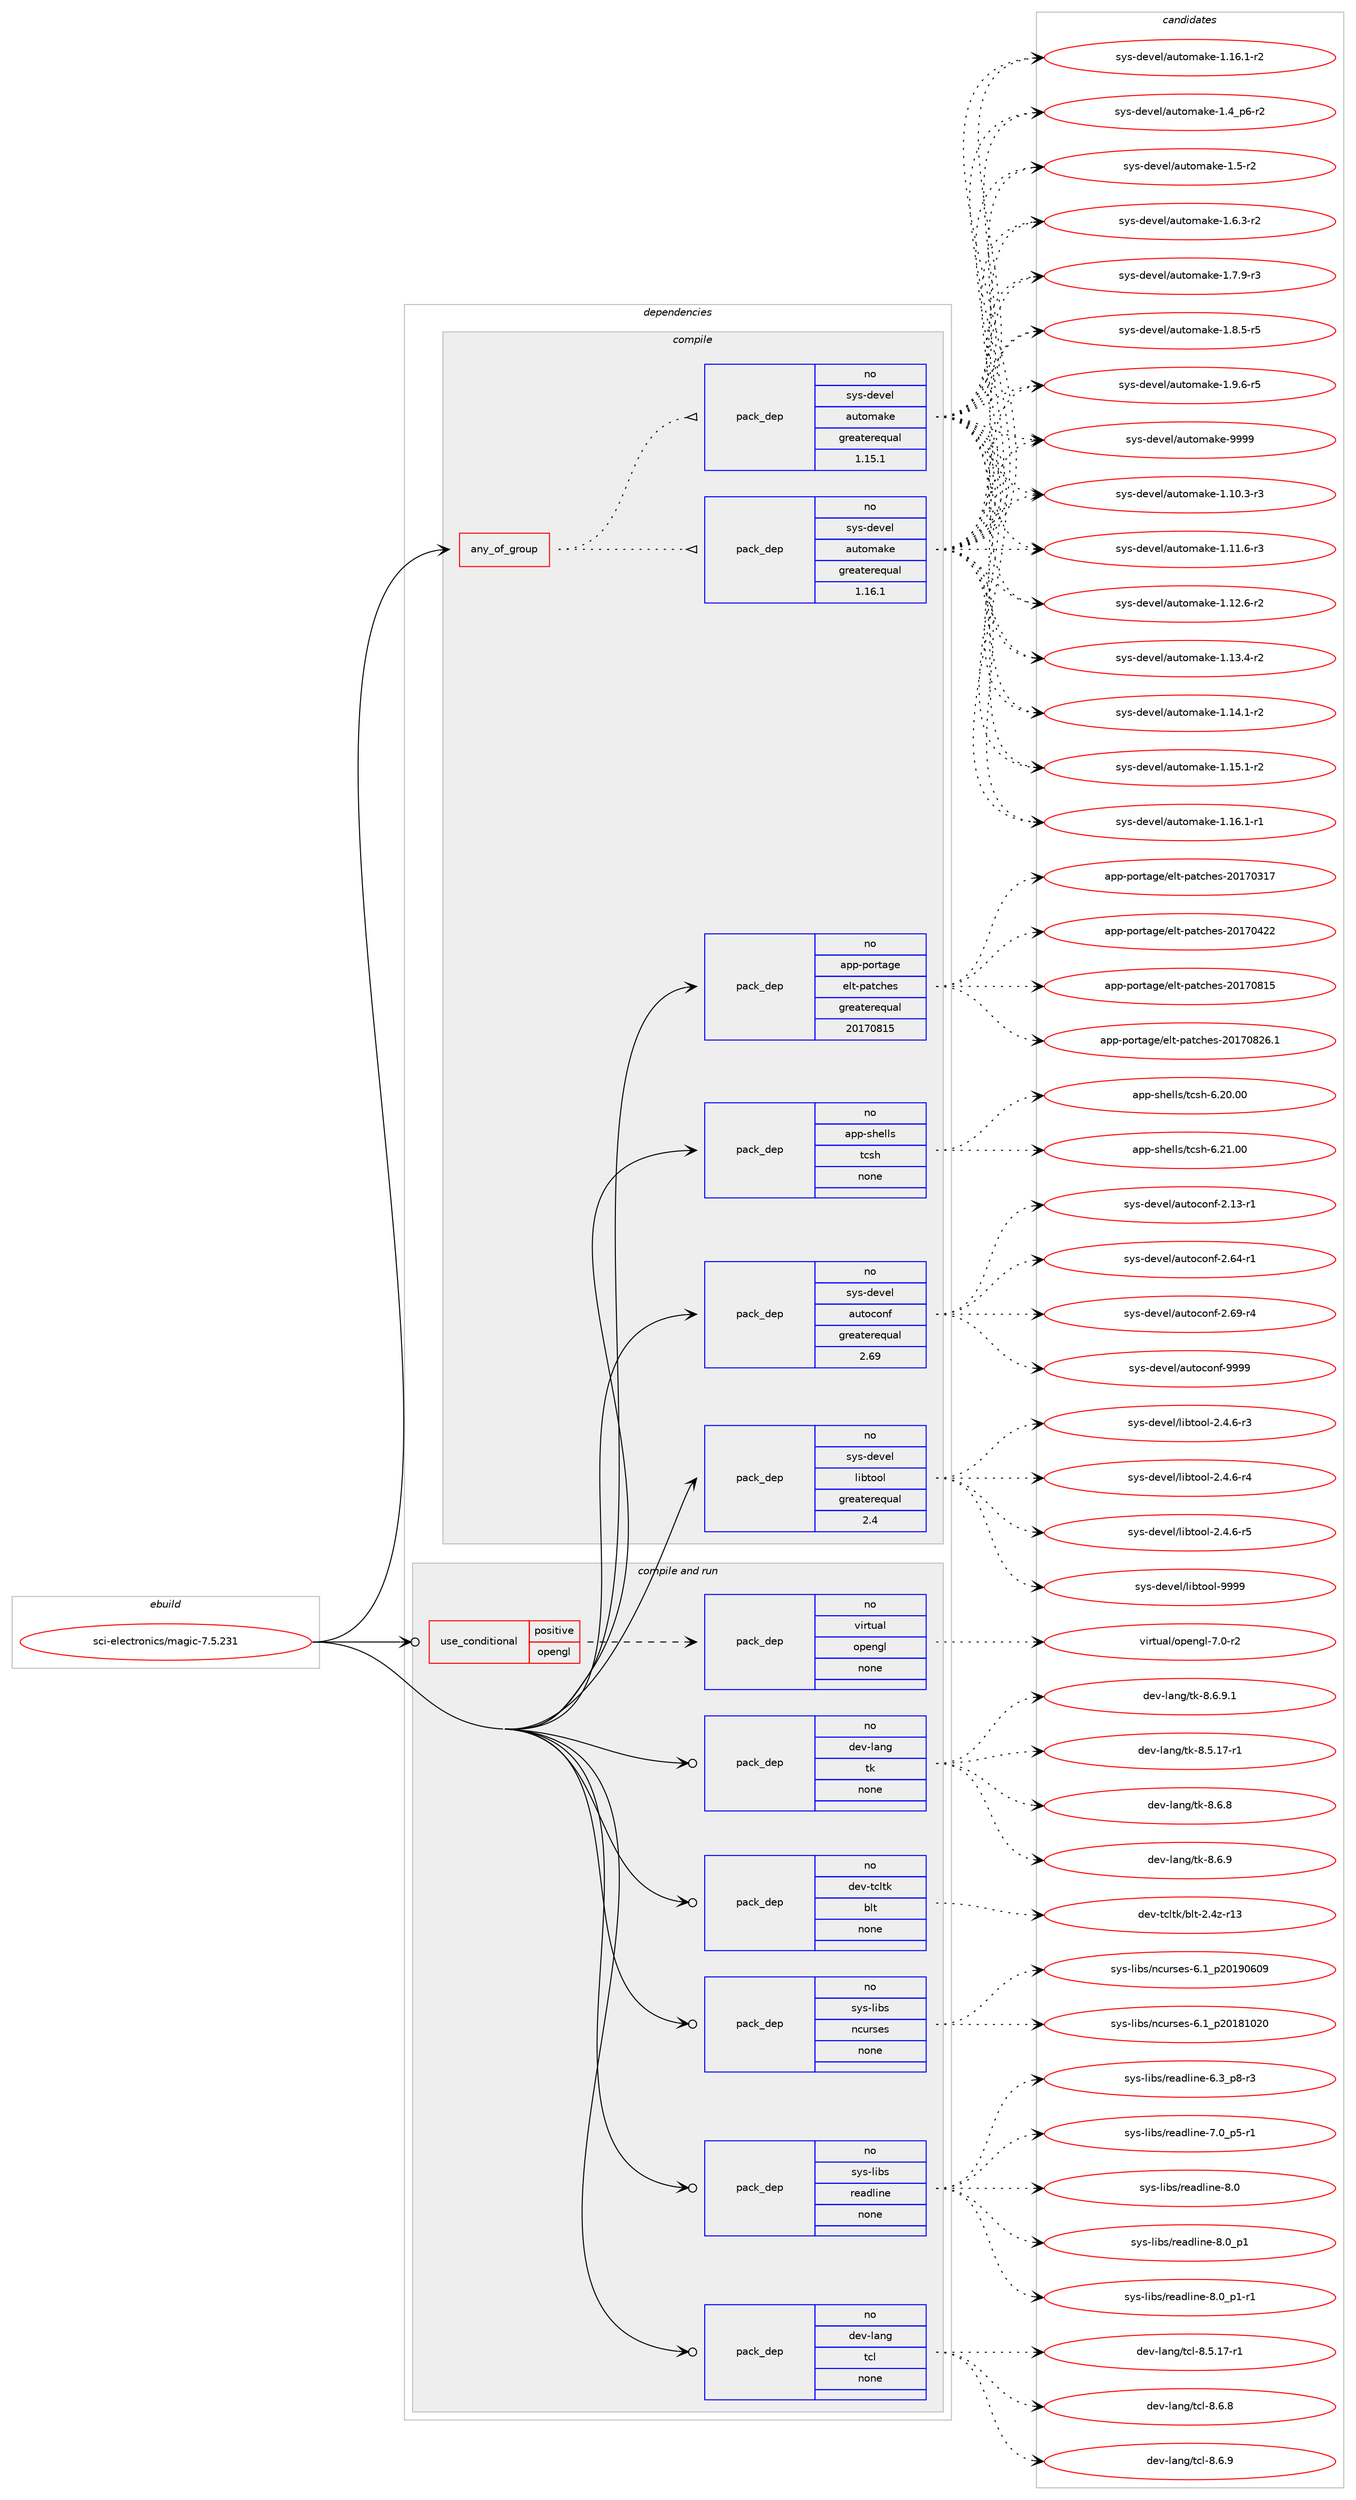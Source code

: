digraph prolog {

# *************
# Graph options
# *************

newrank=true;
concentrate=true;
compound=true;
graph [rankdir=LR,fontname=Helvetica,fontsize=10,ranksep=1.5];#, ranksep=2.5, nodesep=0.2];
edge  [arrowhead=vee];
node  [fontname=Helvetica,fontsize=10];

# **********
# The ebuild
# **********

subgraph cluster_leftcol {
color=gray;
rank=same;
label=<<i>ebuild</i>>;
id [label="sci-electronics/magic-7.5.231", color=red, width=4, href="../sci-electronics/magic-7.5.231.svg"];
}

# ****************
# The dependencies
# ****************

subgraph cluster_midcol {
color=gray;
label=<<i>dependencies</i>>;
subgraph cluster_compile {
fillcolor="#eeeeee";
style=filled;
label=<<i>compile</i>>;
subgraph any14552 {
dependency853326 [label=<<TABLE BORDER="0" CELLBORDER="1" CELLSPACING="0" CELLPADDING="4"><TR><TD CELLPADDING="10">any_of_group</TD></TR></TABLE>>, shape=none, color=red];subgraph pack631052 {
dependency853327 [label=<<TABLE BORDER="0" CELLBORDER="1" CELLSPACING="0" CELLPADDING="4" WIDTH="220"><TR><TD ROWSPAN="6" CELLPADDING="30">pack_dep</TD></TR><TR><TD WIDTH="110">no</TD></TR><TR><TD>sys-devel</TD></TR><TR><TD>automake</TD></TR><TR><TD>greaterequal</TD></TR><TR><TD>1.16.1</TD></TR></TABLE>>, shape=none, color=blue];
}
dependency853326:e -> dependency853327:w [weight=20,style="dotted",arrowhead="oinv"];
subgraph pack631053 {
dependency853328 [label=<<TABLE BORDER="0" CELLBORDER="1" CELLSPACING="0" CELLPADDING="4" WIDTH="220"><TR><TD ROWSPAN="6" CELLPADDING="30">pack_dep</TD></TR><TR><TD WIDTH="110">no</TD></TR><TR><TD>sys-devel</TD></TR><TR><TD>automake</TD></TR><TR><TD>greaterequal</TD></TR><TR><TD>1.15.1</TD></TR></TABLE>>, shape=none, color=blue];
}
dependency853326:e -> dependency853328:w [weight=20,style="dotted",arrowhead="oinv"];
}
id:e -> dependency853326:w [weight=20,style="solid",arrowhead="vee"];
subgraph pack631054 {
dependency853329 [label=<<TABLE BORDER="0" CELLBORDER="1" CELLSPACING="0" CELLPADDING="4" WIDTH="220"><TR><TD ROWSPAN="6" CELLPADDING="30">pack_dep</TD></TR><TR><TD WIDTH="110">no</TD></TR><TR><TD>app-portage</TD></TR><TR><TD>elt-patches</TD></TR><TR><TD>greaterequal</TD></TR><TR><TD>20170815</TD></TR></TABLE>>, shape=none, color=blue];
}
id:e -> dependency853329:w [weight=20,style="solid",arrowhead="vee"];
subgraph pack631055 {
dependency853330 [label=<<TABLE BORDER="0" CELLBORDER="1" CELLSPACING="0" CELLPADDING="4" WIDTH="220"><TR><TD ROWSPAN="6" CELLPADDING="30">pack_dep</TD></TR><TR><TD WIDTH="110">no</TD></TR><TR><TD>app-shells</TD></TR><TR><TD>tcsh</TD></TR><TR><TD>none</TD></TR><TR><TD></TD></TR></TABLE>>, shape=none, color=blue];
}
id:e -> dependency853330:w [weight=20,style="solid",arrowhead="vee"];
subgraph pack631056 {
dependency853331 [label=<<TABLE BORDER="0" CELLBORDER="1" CELLSPACING="0" CELLPADDING="4" WIDTH="220"><TR><TD ROWSPAN="6" CELLPADDING="30">pack_dep</TD></TR><TR><TD WIDTH="110">no</TD></TR><TR><TD>sys-devel</TD></TR><TR><TD>autoconf</TD></TR><TR><TD>greaterequal</TD></TR><TR><TD>2.69</TD></TR></TABLE>>, shape=none, color=blue];
}
id:e -> dependency853331:w [weight=20,style="solid",arrowhead="vee"];
subgraph pack631057 {
dependency853332 [label=<<TABLE BORDER="0" CELLBORDER="1" CELLSPACING="0" CELLPADDING="4" WIDTH="220"><TR><TD ROWSPAN="6" CELLPADDING="30">pack_dep</TD></TR><TR><TD WIDTH="110">no</TD></TR><TR><TD>sys-devel</TD></TR><TR><TD>libtool</TD></TR><TR><TD>greaterequal</TD></TR><TR><TD>2.4</TD></TR></TABLE>>, shape=none, color=blue];
}
id:e -> dependency853332:w [weight=20,style="solid",arrowhead="vee"];
}
subgraph cluster_compileandrun {
fillcolor="#eeeeee";
style=filled;
label=<<i>compile and run</i>>;
subgraph cond207213 {
dependency853333 [label=<<TABLE BORDER="0" CELLBORDER="1" CELLSPACING="0" CELLPADDING="4"><TR><TD ROWSPAN="3" CELLPADDING="10">use_conditional</TD></TR><TR><TD>positive</TD></TR><TR><TD>opengl</TD></TR></TABLE>>, shape=none, color=red];
subgraph pack631058 {
dependency853334 [label=<<TABLE BORDER="0" CELLBORDER="1" CELLSPACING="0" CELLPADDING="4" WIDTH="220"><TR><TD ROWSPAN="6" CELLPADDING="30">pack_dep</TD></TR><TR><TD WIDTH="110">no</TD></TR><TR><TD>virtual</TD></TR><TR><TD>opengl</TD></TR><TR><TD>none</TD></TR><TR><TD></TD></TR></TABLE>>, shape=none, color=blue];
}
dependency853333:e -> dependency853334:w [weight=20,style="dashed",arrowhead="vee"];
}
id:e -> dependency853333:w [weight=20,style="solid",arrowhead="odotvee"];
subgraph pack631059 {
dependency853335 [label=<<TABLE BORDER="0" CELLBORDER="1" CELLSPACING="0" CELLPADDING="4" WIDTH="220"><TR><TD ROWSPAN="6" CELLPADDING="30">pack_dep</TD></TR><TR><TD WIDTH="110">no</TD></TR><TR><TD>dev-lang</TD></TR><TR><TD>tcl</TD></TR><TR><TD>none</TD></TR><TR><TD></TD></TR></TABLE>>, shape=none, color=blue];
}
id:e -> dependency853335:w [weight=20,style="solid",arrowhead="odotvee"];
subgraph pack631060 {
dependency853336 [label=<<TABLE BORDER="0" CELLBORDER="1" CELLSPACING="0" CELLPADDING="4" WIDTH="220"><TR><TD ROWSPAN="6" CELLPADDING="30">pack_dep</TD></TR><TR><TD WIDTH="110">no</TD></TR><TR><TD>dev-lang</TD></TR><TR><TD>tk</TD></TR><TR><TD>none</TD></TR><TR><TD></TD></TR></TABLE>>, shape=none, color=blue];
}
id:e -> dependency853336:w [weight=20,style="solid",arrowhead="odotvee"];
subgraph pack631061 {
dependency853337 [label=<<TABLE BORDER="0" CELLBORDER="1" CELLSPACING="0" CELLPADDING="4" WIDTH="220"><TR><TD ROWSPAN="6" CELLPADDING="30">pack_dep</TD></TR><TR><TD WIDTH="110">no</TD></TR><TR><TD>dev-tcltk</TD></TR><TR><TD>blt</TD></TR><TR><TD>none</TD></TR><TR><TD></TD></TR></TABLE>>, shape=none, color=blue];
}
id:e -> dependency853337:w [weight=20,style="solid",arrowhead="odotvee"];
subgraph pack631062 {
dependency853338 [label=<<TABLE BORDER="0" CELLBORDER="1" CELLSPACING="0" CELLPADDING="4" WIDTH="220"><TR><TD ROWSPAN="6" CELLPADDING="30">pack_dep</TD></TR><TR><TD WIDTH="110">no</TD></TR><TR><TD>sys-libs</TD></TR><TR><TD>ncurses</TD></TR><TR><TD>none</TD></TR><TR><TD></TD></TR></TABLE>>, shape=none, color=blue];
}
id:e -> dependency853338:w [weight=20,style="solid",arrowhead="odotvee"];
subgraph pack631063 {
dependency853339 [label=<<TABLE BORDER="0" CELLBORDER="1" CELLSPACING="0" CELLPADDING="4" WIDTH="220"><TR><TD ROWSPAN="6" CELLPADDING="30">pack_dep</TD></TR><TR><TD WIDTH="110">no</TD></TR><TR><TD>sys-libs</TD></TR><TR><TD>readline</TD></TR><TR><TD>none</TD></TR><TR><TD></TD></TR></TABLE>>, shape=none, color=blue];
}
id:e -> dependency853339:w [weight=20,style="solid",arrowhead="odotvee"];
}
subgraph cluster_run {
fillcolor="#eeeeee";
style=filled;
label=<<i>run</i>>;
}
}

# **************
# The candidates
# **************

subgraph cluster_choices {
rank=same;
color=gray;
label=<<i>candidates</i>>;

subgraph choice631052 {
color=black;
nodesep=1;
choice11512111545100101118101108479711711611110997107101454946494846514511451 [label="sys-devel/automake-1.10.3-r3", color=red, width=4,href="../sys-devel/automake-1.10.3-r3.svg"];
choice11512111545100101118101108479711711611110997107101454946494946544511451 [label="sys-devel/automake-1.11.6-r3", color=red, width=4,href="../sys-devel/automake-1.11.6-r3.svg"];
choice11512111545100101118101108479711711611110997107101454946495046544511450 [label="sys-devel/automake-1.12.6-r2", color=red, width=4,href="../sys-devel/automake-1.12.6-r2.svg"];
choice11512111545100101118101108479711711611110997107101454946495146524511450 [label="sys-devel/automake-1.13.4-r2", color=red, width=4,href="../sys-devel/automake-1.13.4-r2.svg"];
choice11512111545100101118101108479711711611110997107101454946495246494511450 [label="sys-devel/automake-1.14.1-r2", color=red, width=4,href="../sys-devel/automake-1.14.1-r2.svg"];
choice11512111545100101118101108479711711611110997107101454946495346494511450 [label="sys-devel/automake-1.15.1-r2", color=red, width=4,href="../sys-devel/automake-1.15.1-r2.svg"];
choice11512111545100101118101108479711711611110997107101454946495446494511449 [label="sys-devel/automake-1.16.1-r1", color=red, width=4,href="../sys-devel/automake-1.16.1-r1.svg"];
choice11512111545100101118101108479711711611110997107101454946495446494511450 [label="sys-devel/automake-1.16.1-r2", color=red, width=4,href="../sys-devel/automake-1.16.1-r2.svg"];
choice115121115451001011181011084797117116111109971071014549465295112544511450 [label="sys-devel/automake-1.4_p6-r2", color=red, width=4,href="../sys-devel/automake-1.4_p6-r2.svg"];
choice11512111545100101118101108479711711611110997107101454946534511450 [label="sys-devel/automake-1.5-r2", color=red, width=4,href="../sys-devel/automake-1.5-r2.svg"];
choice115121115451001011181011084797117116111109971071014549465446514511450 [label="sys-devel/automake-1.6.3-r2", color=red, width=4,href="../sys-devel/automake-1.6.3-r2.svg"];
choice115121115451001011181011084797117116111109971071014549465546574511451 [label="sys-devel/automake-1.7.9-r3", color=red, width=4,href="../sys-devel/automake-1.7.9-r3.svg"];
choice115121115451001011181011084797117116111109971071014549465646534511453 [label="sys-devel/automake-1.8.5-r5", color=red, width=4,href="../sys-devel/automake-1.8.5-r5.svg"];
choice115121115451001011181011084797117116111109971071014549465746544511453 [label="sys-devel/automake-1.9.6-r5", color=red, width=4,href="../sys-devel/automake-1.9.6-r5.svg"];
choice115121115451001011181011084797117116111109971071014557575757 [label="sys-devel/automake-9999", color=red, width=4,href="../sys-devel/automake-9999.svg"];
dependency853327:e -> choice11512111545100101118101108479711711611110997107101454946494846514511451:w [style=dotted,weight="100"];
dependency853327:e -> choice11512111545100101118101108479711711611110997107101454946494946544511451:w [style=dotted,weight="100"];
dependency853327:e -> choice11512111545100101118101108479711711611110997107101454946495046544511450:w [style=dotted,weight="100"];
dependency853327:e -> choice11512111545100101118101108479711711611110997107101454946495146524511450:w [style=dotted,weight="100"];
dependency853327:e -> choice11512111545100101118101108479711711611110997107101454946495246494511450:w [style=dotted,weight="100"];
dependency853327:e -> choice11512111545100101118101108479711711611110997107101454946495346494511450:w [style=dotted,weight="100"];
dependency853327:e -> choice11512111545100101118101108479711711611110997107101454946495446494511449:w [style=dotted,weight="100"];
dependency853327:e -> choice11512111545100101118101108479711711611110997107101454946495446494511450:w [style=dotted,weight="100"];
dependency853327:e -> choice115121115451001011181011084797117116111109971071014549465295112544511450:w [style=dotted,weight="100"];
dependency853327:e -> choice11512111545100101118101108479711711611110997107101454946534511450:w [style=dotted,weight="100"];
dependency853327:e -> choice115121115451001011181011084797117116111109971071014549465446514511450:w [style=dotted,weight="100"];
dependency853327:e -> choice115121115451001011181011084797117116111109971071014549465546574511451:w [style=dotted,weight="100"];
dependency853327:e -> choice115121115451001011181011084797117116111109971071014549465646534511453:w [style=dotted,weight="100"];
dependency853327:e -> choice115121115451001011181011084797117116111109971071014549465746544511453:w [style=dotted,weight="100"];
dependency853327:e -> choice115121115451001011181011084797117116111109971071014557575757:w [style=dotted,weight="100"];
}
subgraph choice631053 {
color=black;
nodesep=1;
choice11512111545100101118101108479711711611110997107101454946494846514511451 [label="sys-devel/automake-1.10.3-r3", color=red, width=4,href="../sys-devel/automake-1.10.3-r3.svg"];
choice11512111545100101118101108479711711611110997107101454946494946544511451 [label="sys-devel/automake-1.11.6-r3", color=red, width=4,href="../sys-devel/automake-1.11.6-r3.svg"];
choice11512111545100101118101108479711711611110997107101454946495046544511450 [label="sys-devel/automake-1.12.6-r2", color=red, width=4,href="../sys-devel/automake-1.12.6-r2.svg"];
choice11512111545100101118101108479711711611110997107101454946495146524511450 [label="sys-devel/automake-1.13.4-r2", color=red, width=4,href="../sys-devel/automake-1.13.4-r2.svg"];
choice11512111545100101118101108479711711611110997107101454946495246494511450 [label="sys-devel/automake-1.14.1-r2", color=red, width=4,href="../sys-devel/automake-1.14.1-r2.svg"];
choice11512111545100101118101108479711711611110997107101454946495346494511450 [label="sys-devel/automake-1.15.1-r2", color=red, width=4,href="../sys-devel/automake-1.15.1-r2.svg"];
choice11512111545100101118101108479711711611110997107101454946495446494511449 [label="sys-devel/automake-1.16.1-r1", color=red, width=4,href="../sys-devel/automake-1.16.1-r1.svg"];
choice11512111545100101118101108479711711611110997107101454946495446494511450 [label="sys-devel/automake-1.16.1-r2", color=red, width=4,href="../sys-devel/automake-1.16.1-r2.svg"];
choice115121115451001011181011084797117116111109971071014549465295112544511450 [label="sys-devel/automake-1.4_p6-r2", color=red, width=4,href="../sys-devel/automake-1.4_p6-r2.svg"];
choice11512111545100101118101108479711711611110997107101454946534511450 [label="sys-devel/automake-1.5-r2", color=red, width=4,href="../sys-devel/automake-1.5-r2.svg"];
choice115121115451001011181011084797117116111109971071014549465446514511450 [label="sys-devel/automake-1.6.3-r2", color=red, width=4,href="../sys-devel/automake-1.6.3-r2.svg"];
choice115121115451001011181011084797117116111109971071014549465546574511451 [label="sys-devel/automake-1.7.9-r3", color=red, width=4,href="../sys-devel/automake-1.7.9-r3.svg"];
choice115121115451001011181011084797117116111109971071014549465646534511453 [label="sys-devel/automake-1.8.5-r5", color=red, width=4,href="../sys-devel/automake-1.8.5-r5.svg"];
choice115121115451001011181011084797117116111109971071014549465746544511453 [label="sys-devel/automake-1.9.6-r5", color=red, width=4,href="../sys-devel/automake-1.9.6-r5.svg"];
choice115121115451001011181011084797117116111109971071014557575757 [label="sys-devel/automake-9999", color=red, width=4,href="../sys-devel/automake-9999.svg"];
dependency853328:e -> choice11512111545100101118101108479711711611110997107101454946494846514511451:w [style=dotted,weight="100"];
dependency853328:e -> choice11512111545100101118101108479711711611110997107101454946494946544511451:w [style=dotted,weight="100"];
dependency853328:e -> choice11512111545100101118101108479711711611110997107101454946495046544511450:w [style=dotted,weight="100"];
dependency853328:e -> choice11512111545100101118101108479711711611110997107101454946495146524511450:w [style=dotted,weight="100"];
dependency853328:e -> choice11512111545100101118101108479711711611110997107101454946495246494511450:w [style=dotted,weight="100"];
dependency853328:e -> choice11512111545100101118101108479711711611110997107101454946495346494511450:w [style=dotted,weight="100"];
dependency853328:e -> choice11512111545100101118101108479711711611110997107101454946495446494511449:w [style=dotted,weight="100"];
dependency853328:e -> choice11512111545100101118101108479711711611110997107101454946495446494511450:w [style=dotted,weight="100"];
dependency853328:e -> choice115121115451001011181011084797117116111109971071014549465295112544511450:w [style=dotted,weight="100"];
dependency853328:e -> choice11512111545100101118101108479711711611110997107101454946534511450:w [style=dotted,weight="100"];
dependency853328:e -> choice115121115451001011181011084797117116111109971071014549465446514511450:w [style=dotted,weight="100"];
dependency853328:e -> choice115121115451001011181011084797117116111109971071014549465546574511451:w [style=dotted,weight="100"];
dependency853328:e -> choice115121115451001011181011084797117116111109971071014549465646534511453:w [style=dotted,weight="100"];
dependency853328:e -> choice115121115451001011181011084797117116111109971071014549465746544511453:w [style=dotted,weight="100"];
dependency853328:e -> choice115121115451001011181011084797117116111109971071014557575757:w [style=dotted,weight="100"];
}
subgraph choice631054 {
color=black;
nodesep=1;
choice97112112451121111141169710310147101108116451129711699104101115455048495548514955 [label="app-portage/elt-patches-20170317", color=red, width=4,href="../app-portage/elt-patches-20170317.svg"];
choice97112112451121111141169710310147101108116451129711699104101115455048495548525050 [label="app-portage/elt-patches-20170422", color=red, width=4,href="../app-portage/elt-patches-20170422.svg"];
choice97112112451121111141169710310147101108116451129711699104101115455048495548564953 [label="app-portage/elt-patches-20170815", color=red, width=4,href="../app-portage/elt-patches-20170815.svg"];
choice971121124511211111411697103101471011081164511297116991041011154550484955485650544649 [label="app-portage/elt-patches-20170826.1", color=red, width=4,href="../app-portage/elt-patches-20170826.1.svg"];
dependency853329:e -> choice97112112451121111141169710310147101108116451129711699104101115455048495548514955:w [style=dotted,weight="100"];
dependency853329:e -> choice97112112451121111141169710310147101108116451129711699104101115455048495548525050:w [style=dotted,weight="100"];
dependency853329:e -> choice97112112451121111141169710310147101108116451129711699104101115455048495548564953:w [style=dotted,weight="100"];
dependency853329:e -> choice971121124511211111411697103101471011081164511297116991041011154550484955485650544649:w [style=dotted,weight="100"];
}
subgraph choice631055 {
color=black;
nodesep=1;
choice971121124511510410110810811547116991151044554465048464848 [label="app-shells/tcsh-6.20.00", color=red, width=4,href="../app-shells/tcsh-6.20.00.svg"];
choice971121124511510410110810811547116991151044554465049464848 [label="app-shells/tcsh-6.21.00", color=red, width=4,href="../app-shells/tcsh-6.21.00.svg"];
dependency853330:e -> choice971121124511510410110810811547116991151044554465048464848:w [style=dotted,weight="100"];
dependency853330:e -> choice971121124511510410110810811547116991151044554465049464848:w [style=dotted,weight="100"];
}
subgraph choice631056 {
color=black;
nodesep=1;
choice1151211154510010111810110847971171161119911111010245504649514511449 [label="sys-devel/autoconf-2.13-r1", color=red, width=4,href="../sys-devel/autoconf-2.13-r1.svg"];
choice1151211154510010111810110847971171161119911111010245504654524511449 [label="sys-devel/autoconf-2.64-r1", color=red, width=4,href="../sys-devel/autoconf-2.64-r1.svg"];
choice1151211154510010111810110847971171161119911111010245504654574511452 [label="sys-devel/autoconf-2.69-r4", color=red, width=4,href="../sys-devel/autoconf-2.69-r4.svg"];
choice115121115451001011181011084797117116111991111101024557575757 [label="sys-devel/autoconf-9999", color=red, width=4,href="../sys-devel/autoconf-9999.svg"];
dependency853331:e -> choice1151211154510010111810110847971171161119911111010245504649514511449:w [style=dotted,weight="100"];
dependency853331:e -> choice1151211154510010111810110847971171161119911111010245504654524511449:w [style=dotted,weight="100"];
dependency853331:e -> choice1151211154510010111810110847971171161119911111010245504654574511452:w [style=dotted,weight="100"];
dependency853331:e -> choice115121115451001011181011084797117116111991111101024557575757:w [style=dotted,weight="100"];
}
subgraph choice631057 {
color=black;
nodesep=1;
choice1151211154510010111810110847108105981161111111084550465246544511451 [label="sys-devel/libtool-2.4.6-r3", color=red, width=4,href="../sys-devel/libtool-2.4.6-r3.svg"];
choice1151211154510010111810110847108105981161111111084550465246544511452 [label="sys-devel/libtool-2.4.6-r4", color=red, width=4,href="../sys-devel/libtool-2.4.6-r4.svg"];
choice1151211154510010111810110847108105981161111111084550465246544511453 [label="sys-devel/libtool-2.4.6-r5", color=red, width=4,href="../sys-devel/libtool-2.4.6-r5.svg"];
choice1151211154510010111810110847108105981161111111084557575757 [label="sys-devel/libtool-9999", color=red, width=4,href="../sys-devel/libtool-9999.svg"];
dependency853332:e -> choice1151211154510010111810110847108105981161111111084550465246544511451:w [style=dotted,weight="100"];
dependency853332:e -> choice1151211154510010111810110847108105981161111111084550465246544511452:w [style=dotted,weight="100"];
dependency853332:e -> choice1151211154510010111810110847108105981161111111084550465246544511453:w [style=dotted,weight="100"];
dependency853332:e -> choice1151211154510010111810110847108105981161111111084557575757:w [style=dotted,weight="100"];
}
subgraph choice631058 {
color=black;
nodesep=1;
choice1181051141161179710847111112101110103108455546484511450 [label="virtual/opengl-7.0-r2", color=red, width=4,href="../virtual/opengl-7.0-r2.svg"];
dependency853334:e -> choice1181051141161179710847111112101110103108455546484511450:w [style=dotted,weight="100"];
}
subgraph choice631059 {
color=black;
nodesep=1;
choice10010111845108971101034711699108455646534649554511449 [label="dev-lang/tcl-8.5.17-r1", color=red, width=4,href="../dev-lang/tcl-8.5.17-r1.svg"];
choice10010111845108971101034711699108455646544656 [label="dev-lang/tcl-8.6.8", color=red, width=4,href="../dev-lang/tcl-8.6.8.svg"];
choice10010111845108971101034711699108455646544657 [label="dev-lang/tcl-8.6.9", color=red, width=4,href="../dev-lang/tcl-8.6.9.svg"];
dependency853335:e -> choice10010111845108971101034711699108455646534649554511449:w [style=dotted,weight="100"];
dependency853335:e -> choice10010111845108971101034711699108455646544656:w [style=dotted,weight="100"];
dependency853335:e -> choice10010111845108971101034711699108455646544657:w [style=dotted,weight="100"];
}
subgraph choice631060 {
color=black;
nodesep=1;
choice100101118451089711010347116107455646534649554511449 [label="dev-lang/tk-8.5.17-r1", color=red, width=4,href="../dev-lang/tk-8.5.17-r1.svg"];
choice100101118451089711010347116107455646544656 [label="dev-lang/tk-8.6.8", color=red, width=4,href="../dev-lang/tk-8.6.8.svg"];
choice100101118451089711010347116107455646544657 [label="dev-lang/tk-8.6.9", color=red, width=4,href="../dev-lang/tk-8.6.9.svg"];
choice1001011184510897110103471161074556465446574649 [label="dev-lang/tk-8.6.9.1", color=red, width=4,href="../dev-lang/tk-8.6.9.1.svg"];
dependency853336:e -> choice100101118451089711010347116107455646534649554511449:w [style=dotted,weight="100"];
dependency853336:e -> choice100101118451089711010347116107455646544656:w [style=dotted,weight="100"];
dependency853336:e -> choice100101118451089711010347116107455646544657:w [style=dotted,weight="100"];
dependency853336:e -> choice1001011184510897110103471161074556465446574649:w [style=dotted,weight="100"];
}
subgraph choice631061 {
color=black;
nodesep=1;
choice1001011184511699108116107479810811645504652122451144951 [label="dev-tcltk/blt-2.4z-r13", color=red, width=4,href="../dev-tcltk/blt-2.4z-r13.svg"];
dependency853337:e -> choice1001011184511699108116107479810811645504652122451144951:w [style=dotted,weight="100"];
}
subgraph choice631062 {
color=black;
nodesep=1;
choice1151211154510810598115471109911711411510111545544649951125048495649485048 [label="sys-libs/ncurses-6.1_p20181020", color=red, width=4,href="../sys-libs/ncurses-6.1_p20181020.svg"];
choice1151211154510810598115471109911711411510111545544649951125048495748544857 [label="sys-libs/ncurses-6.1_p20190609", color=red, width=4,href="../sys-libs/ncurses-6.1_p20190609.svg"];
dependency853338:e -> choice1151211154510810598115471109911711411510111545544649951125048495649485048:w [style=dotted,weight="100"];
dependency853338:e -> choice1151211154510810598115471109911711411510111545544649951125048495748544857:w [style=dotted,weight="100"];
}
subgraph choice631063 {
color=black;
nodesep=1;
choice115121115451081059811547114101971001081051101014554465195112564511451 [label="sys-libs/readline-6.3_p8-r3", color=red, width=4,href="../sys-libs/readline-6.3_p8-r3.svg"];
choice115121115451081059811547114101971001081051101014555464895112534511449 [label="sys-libs/readline-7.0_p5-r1", color=red, width=4,href="../sys-libs/readline-7.0_p5-r1.svg"];
choice1151211154510810598115471141019710010810511010145564648 [label="sys-libs/readline-8.0", color=red, width=4,href="../sys-libs/readline-8.0.svg"];
choice11512111545108105981154711410197100108105110101455646489511249 [label="sys-libs/readline-8.0_p1", color=red, width=4,href="../sys-libs/readline-8.0_p1.svg"];
choice115121115451081059811547114101971001081051101014556464895112494511449 [label="sys-libs/readline-8.0_p1-r1", color=red, width=4,href="../sys-libs/readline-8.0_p1-r1.svg"];
dependency853339:e -> choice115121115451081059811547114101971001081051101014554465195112564511451:w [style=dotted,weight="100"];
dependency853339:e -> choice115121115451081059811547114101971001081051101014555464895112534511449:w [style=dotted,weight="100"];
dependency853339:e -> choice1151211154510810598115471141019710010810511010145564648:w [style=dotted,weight="100"];
dependency853339:e -> choice11512111545108105981154711410197100108105110101455646489511249:w [style=dotted,weight="100"];
dependency853339:e -> choice115121115451081059811547114101971001081051101014556464895112494511449:w [style=dotted,weight="100"];
}
}

}
